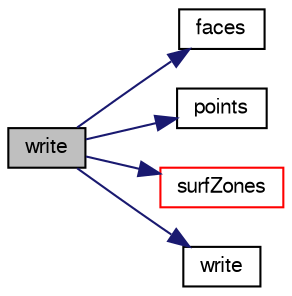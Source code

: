 digraph "write"
{
  bgcolor="transparent";
  edge [fontname="FreeSans",fontsize="10",labelfontname="FreeSans",labelfontsize="10"];
  node [fontname="FreeSans",fontsize="10",shape=record];
  rankdir="LR";
  Node1 [label="write",height=0.2,width=0.4,color="black", fillcolor="grey75", style="filled" fontcolor="black"];
  Node1 -> Node2 [color="midnightblue",fontsize="10",style="solid",fontname="FreeSans"];
  Node2 [label="faces",height=0.2,width=0.4,color="black",URL="$a02436.html#a4434536d50d4c14116249da802a1e2b2",tooltip="Return faces. "];
  Node1 -> Node3 [color="midnightblue",fontsize="10",style="solid",fontname="FreeSans"];
  Node3 [label="points",height=0.2,width=0.4,color="black",URL="$a02436.html#a084ae534298576408f063a6b3b820959",tooltip="Return points. "];
  Node1 -> Node4 [color="midnightblue",fontsize="10",style="solid",fontname="FreeSans"];
  Node4 [label="surfZones",height=0.2,width=0.4,color="red",URL="$a02436.html#aef9df095e77cb940ecee0f94f7c7c905",tooltip="Return surface zones. "];
  Node1 -> Node5 [color="midnightblue",fontsize="10",style="solid",fontname="FreeSans"];
  Node5 [label="write",height=0.2,width=0.4,color="black",URL="$a02828.html#a8f30b3c2179b03a7acf273e9dea43342"];
}
